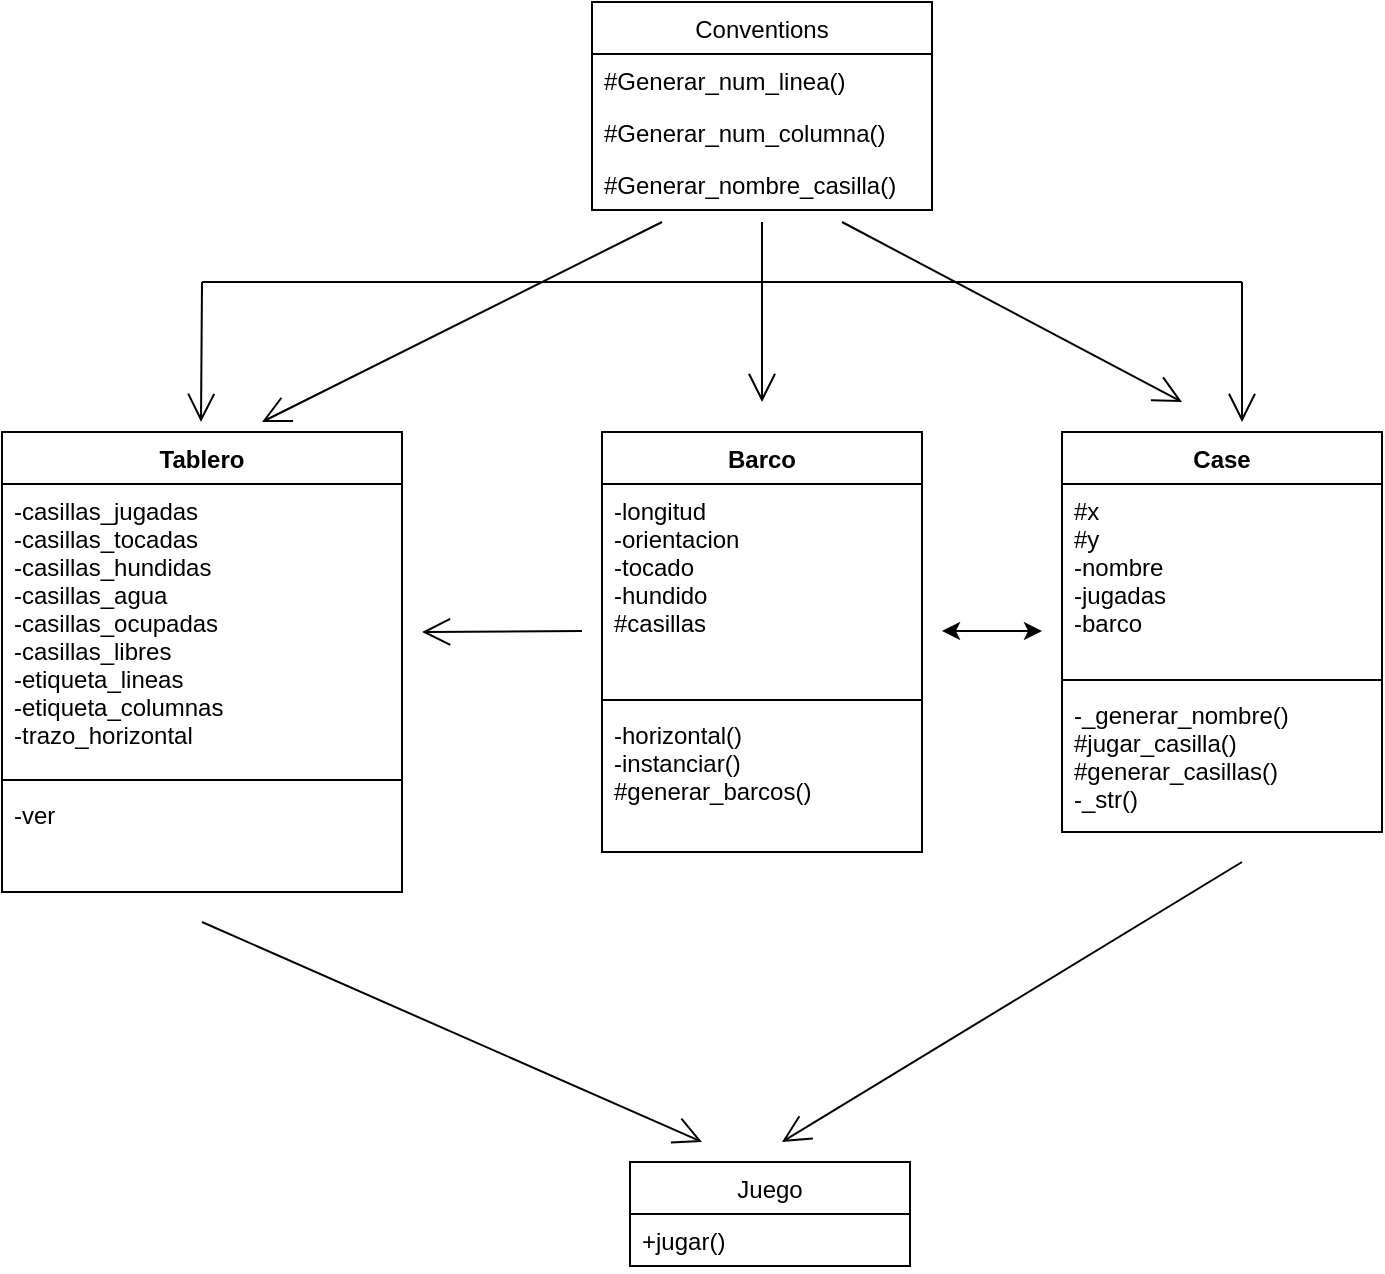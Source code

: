 <mxfile>
    <diagram id="jdxX1t1VFYDNkdGsZKNp" name="Página-1">
        <mxGraphModel dx="315" dy="427" grid="1" gridSize="10" guides="1" tooltips="1" connect="1" arrows="1" fold="1" page="1" pageScale="1" pageWidth="827" pageHeight="1169" math="0" shadow="0">
            <root>
                <mxCell id="0"/>
                <mxCell id="1" parent="0"/>
                <mxCell id="10" value="Tablero" style="swimlane;fontStyle=1;align=center;verticalAlign=top;childLayout=stackLayout;horizontal=1;startSize=26;horizontalStack=0;resizeParent=1;resizeParentMax=0;resizeLast=0;collapsible=1;marginBottom=0;" vertex="1" parent="1">
                    <mxGeometry x="100" y="265" width="200" height="230" as="geometry"/>
                </mxCell>
                <mxCell id="11" value="-casillas_jugadas&#10;-casillas_tocadas&#10;-casillas_hundidas&#10;-casillas_agua&#10;-casillas_ocupadas&#10;-casillas_libres&#10;-etiqueta_lineas&#10;-etiqueta_columnas&#10;-trazo_horizontal" style="text;strokeColor=none;fillColor=none;align=left;verticalAlign=top;spacingLeft=4;spacingRight=4;overflow=hidden;rotatable=0;points=[[0,0.5],[1,0.5]];portConstraint=eastwest;" vertex="1" parent="10">
                    <mxGeometry y="26" width="200" height="144" as="geometry"/>
                </mxCell>
                <mxCell id="12" value="" style="line;strokeWidth=1;fillColor=none;align=left;verticalAlign=middle;spacingTop=-1;spacingLeft=3;spacingRight=3;rotatable=0;labelPosition=right;points=[];portConstraint=eastwest;strokeColor=inherit;" vertex="1" parent="10">
                    <mxGeometry y="170" width="200" height="8" as="geometry"/>
                </mxCell>
                <mxCell id="13" value="-ver" style="text;strokeColor=none;fillColor=none;align=left;verticalAlign=top;spacingLeft=4;spacingRight=4;overflow=hidden;rotatable=0;points=[[0,0.5],[1,0.5]];portConstraint=eastwest;" vertex="1" parent="10">
                    <mxGeometry y="178" width="200" height="52" as="geometry"/>
                </mxCell>
                <mxCell id="14" value="Conventions" style="swimlane;fontStyle=0;childLayout=stackLayout;horizontal=1;startSize=26;fillColor=none;horizontalStack=0;resizeParent=1;resizeParentMax=0;resizeLast=0;collapsible=1;marginBottom=0;" vertex="1" parent="1">
                    <mxGeometry x="395" y="50" width="170" height="104" as="geometry"/>
                </mxCell>
                <mxCell id="15" value="#Generar_num_linea()" style="text;strokeColor=none;fillColor=none;align=left;verticalAlign=top;spacingLeft=4;spacingRight=4;overflow=hidden;rotatable=0;points=[[0,0.5],[1,0.5]];portConstraint=eastwest;" vertex="1" parent="14">
                    <mxGeometry y="26" width="170" height="26" as="geometry"/>
                </mxCell>
                <mxCell id="16" value="#Generar_num_columna()" style="text;strokeColor=none;fillColor=none;align=left;verticalAlign=top;spacingLeft=4;spacingRight=4;overflow=hidden;rotatable=0;points=[[0,0.5],[1,0.5]];portConstraint=eastwest;" vertex="1" parent="14">
                    <mxGeometry y="52" width="170" height="26" as="geometry"/>
                </mxCell>
                <mxCell id="17" value="#Generar_nombre_casilla()" style="text;strokeColor=none;fillColor=none;align=left;verticalAlign=top;spacingLeft=4;spacingRight=4;overflow=hidden;rotatable=0;points=[[0,0.5],[1,0.5]];portConstraint=eastwest;" vertex="1" parent="14">
                    <mxGeometry y="78" width="170" height="26" as="geometry"/>
                </mxCell>
                <mxCell id="18" value="Barco" style="swimlane;fontStyle=1;align=center;verticalAlign=top;childLayout=stackLayout;horizontal=1;startSize=26;horizontalStack=0;resizeParent=1;resizeParentMax=0;resizeLast=0;collapsible=1;marginBottom=0;" vertex="1" parent="1">
                    <mxGeometry x="400" y="265" width="160" height="210" as="geometry"/>
                </mxCell>
                <mxCell id="19" value="-longitud&#10;-orientacion&#10;-tocado&#10;-hundido&#10;#casillas" style="text;strokeColor=none;fillColor=none;align=left;verticalAlign=top;spacingLeft=4;spacingRight=4;overflow=hidden;rotatable=0;points=[[0,0.5],[1,0.5]];portConstraint=eastwest;" vertex="1" parent="18">
                    <mxGeometry y="26" width="160" height="104" as="geometry"/>
                </mxCell>
                <mxCell id="20" value="" style="line;strokeWidth=1;fillColor=none;align=left;verticalAlign=middle;spacingTop=-1;spacingLeft=3;spacingRight=3;rotatable=0;labelPosition=right;points=[];portConstraint=eastwest;strokeColor=inherit;" vertex="1" parent="18">
                    <mxGeometry y="130" width="160" height="8" as="geometry"/>
                </mxCell>
                <mxCell id="21" value="-horizontal()&#10;-instanciar()&#10;#generar_barcos()" style="text;strokeColor=none;fillColor=none;align=left;verticalAlign=top;spacingLeft=4;spacingRight=4;overflow=hidden;rotatable=0;points=[[0,0.5],[1,0.5]];portConstraint=eastwest;" vertex="1" parent="18">
                    <mxGeometry y="138" width="160" height="72" as="geometry"/>
                </mxCell>
                <mxCell id="22" value="Case" style="swimlane;fontStyle=1;align=center;verticalAlign=top;childLayout=stackLayout;horizontal=1;startSize=26;horizontalStack=0;resizeParent=1;resizeParentMax=0;resizeLast=0;collapsible=1;marginBottom=0;" vertex="1" parent="1">
                    <mxGeometry x="630" y="265" width="160" height="200" as="geometry"/>
                </mxCell>
                <mxCell id="23" value="#x&#10;#y&#10;-nombre&#10;-jugadas&#10;-barco" style="text;strokeColor=none;fillColor=none;align=left;verticalAlign=top;spacingLeft=4;spacingRight=4;overflow=hidden;rotatable=0;points=[[0,0.5],[1,0.5]];portConstraint=eastwest;" vertex="1" parent="22">
                    <mxGeometry y="26" width="160" height="94" as="geometry"/>
                </mxCell>
                <mxCell id="24" value="" style="line;strokeWidth=1;fillColor=none;align=left;verticalAlign=middle;spacingTop=-1;spacingLeft=3;spacingRight=3;rotatable=0;labelPosition=right;points=[];portConstraint=eastwest;strokeColor=inherit;" vertex="1" parent="22">
                    <mxGeometry y="120" width="160" height="8" as="geometry"/>
                </mxCell>
                <mxCell id="25" value="-_generar_nombre()&#10;#jugar_casilla()&#10;#generar_casillas()&#10;-_str()" style="text;strokeColor=none;fillColor=none;align=left;verticalAlign=top;spacingLeft=4;spacingRight=4;overflow=hidden;rotatable=0;points=[[0,0.5],[1,0.5]];portConstraint=eastwest;" vertex="1" parent="22">
                    <mxGeometry y="128" width="160" height="72" as="geometry"/>
                </mxCell>
                <mxCell id="26" value="Juego" style="swimlane;fontStyle=0;childLayout=stackLayout;horizontal=1;startSize=26;fillColor=none;horizontalStack=0;resizeParent=1;resizeParentMax=0;resizeLast=0;collapsible=1;marginBottom=0;" vertex="1" parent="1">
                    <mxGeometry x="414" y="630" width="140" height="52" as="geometry"/>
                </mxCell>
                <mxCell id="27" value="+jugar()" style="text;strokeColor=none;fillColor=none;align=left;verticalAlign=top;spacingLeft=4;spacingRight=4;overflow=hidden;rotatable=0;points=[[0,0.5],[1,0.5]];portConstraint=eastwest;" vertex="1" parent="26">
                    <mxGeometry y="26" width="140" height="26" as="geometry"/>
                </mxCell>
                <mxCell id="30" value="" style="endArrow=open;endFill=1;endSize=12;html=1;exitX=0.206;exitY=1.231;exitDx=0;exitDy=0;exitPerimeter=0;" edge="1" parent="1" source="17">
                    <mxGeometry width="160" relative="1" as="geometry">
                        <mxPoint x="310" y="150" as="sourcePoint"/>
                        <mxPoint x="230" y="260" as="targetPoint"/>
                    </mxGeometry>
                </mxCell>
                <mxCell id="31" value="" style="endArrow=open;endFill=1;endSize=12;html=1;" edge="1" parent="1">
                    <mxGeometry width="160" relative="1" as="geometry">
                        <mxPoint x="480" y="160" as="sourcePoint"/>
                        <mxPoint x="480" y="250" as="targetPoint"/>
                    </mxGeometry>
                </mxCell>
                <mxCell id="32" value="" style="endArrow=open;endFill=1;endSize=12;html=1;" edge="1" parent="1">
                    <mxGeometry width="160" relative="1" as="geometry">
                        <mxPoint x="520" y="160" as="sourcePoint"/>
                        <mxPoint x="690" y="250" as="targetPoint"/>
                    </mxGeometry>
                </mxCell>
                <mxCell id="33" value="" style="endArrow=open;endFill=1;endSize=12;html=1;" edge="1" parent="1">
                    <mxGeometry width="160" relative="1" as="geometry">
                        <mxPoint x="390" y="364.5" as="sourcePoint"/>
                        <mxPoint x="310" y="365" as="targetPoint"/>
                    </mxGeometry>
                </mxCell>
                <mxCell id="38" value="" style="endArrow=open;endFill=1;endSize=12;html=1;" edge="1" parent="1">
                    <mxGeometry width="160" relative="1" as="geometry">
                        <mxPoint x="200" y="190" as="sourcePoint"/>
                        <mxPoint x="199.5" y="260" as="targetPoint"/>
                    </mxGeometry>
                </mxCell>
                <mxCell id="39" value="" style="endArrow=open;endFill=1;endSize=12;html=1;" edge="1" parent="1">
                    <mxGeometry width="160" relative="1" as="geometry">
                        <mxPoint x="720" y="190" as="sourcePoint"/>
                        <mxPoint x="720" y="260" as="targetPoint"/>
                    </mxGeometry>
                </mxCell>
                <mxCell id="40" value="" style="endArrow=none;html=1;" edge="1" parent="1">
                    <mxGeometry width="50" height="50" relative="1" as="geometry">
                        <mxPoint x="200" y="190" as="sourcePoint"/>
                        <mxPoint x="720" y="190" as="targetPoint"/>
                    </mxGeometry>
                </mxCell>
                <mxCell id="41" value="" style="endArrow=open;endFill=1;endSize=12;html=1;" edge="1" parent="1">
                    <mxGeometry width="160" relative="1" as="geometry">
                        <mxPoint x="200" y="510" as="sourcePoint"/>
                        <mxPoint x="450" y="620" as="targetPoint"/>
                    </mxGeometry>
                </mxCell>
                <mxCell id="42" value="" style="endArrow=open;endFill=1;endSize=12;html=1;" edge="1" parent="1">
                    <mxGeometry width="160" relative="1" as="geometry">
                        <mxPoint x="720" y="480" as="sourcePoint"/>
                        <mxPoint x="490" y="620" as="targetPoint"/>
                    </mxGeometry>
                </mxCell>
                <mxCell id="43" value="" style="endArrow=classic;startArrow=classic;html=1;" edge="1" parent="1">
                    <mxGeometry width="50" height="50" relative="1" as="geometry">
                        <mxPoint x="570" y="364.5" as="sourcePoint"/>
                        <mxPoint x="620" y="364.5" as="targetPoint"/>
                    </mxGeometry>
                </mxCell>
            </root>
        </mxGraphModel>
    </diagram>
</mxfile>